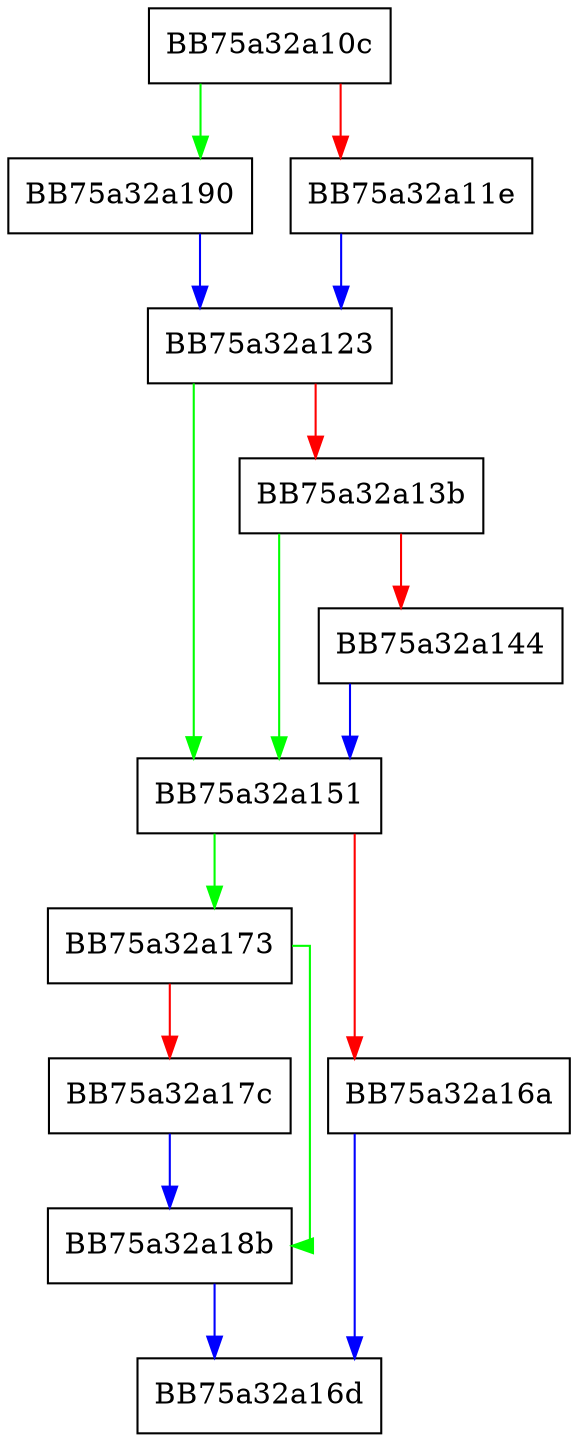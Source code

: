digraph _Desired_grow_bucket_count {
  node [shape="box"];
  graph [splines=ortho];
  BB75a32a10c -> BB75a32a190 [color="green"];
  BB75a32a10c -> BB75a32a11e [color="red"];
  BB75a32a11e -> BB75a32a123 [color="blue"];
  BB75a32a123 -> BB75a32a151 [color="green"];
  BB75a32a123 -> BB75a32a13b [color="red"];
  BB75a32a13b -> BB75a32a151 [color="green"];
  BB75a32a13b -> BB75a32a144 [color="red"];
  BB75a32a144 -> BB75a32a151 [color="blue"];
  BB75a32a151 -> BB75a32a173 [color="green"];
  BB75a32a151 -> BB75a32a16a [color="red"];
  BB75a32a16a -> BB75a32a16d [color="blue"];
  BB75a32a173 -> BB75a32a18b [color="green"];
  BB75a32a173 -> BB75a32a17c [color="red"];
  BB75a32a17c -> BB75a32a18b [color="blue"];
  BB75a32a18b -> BB75a32a16d [color="blue"];
  BB75a32a190 -> BB75a32a123 [color="blue"];
}